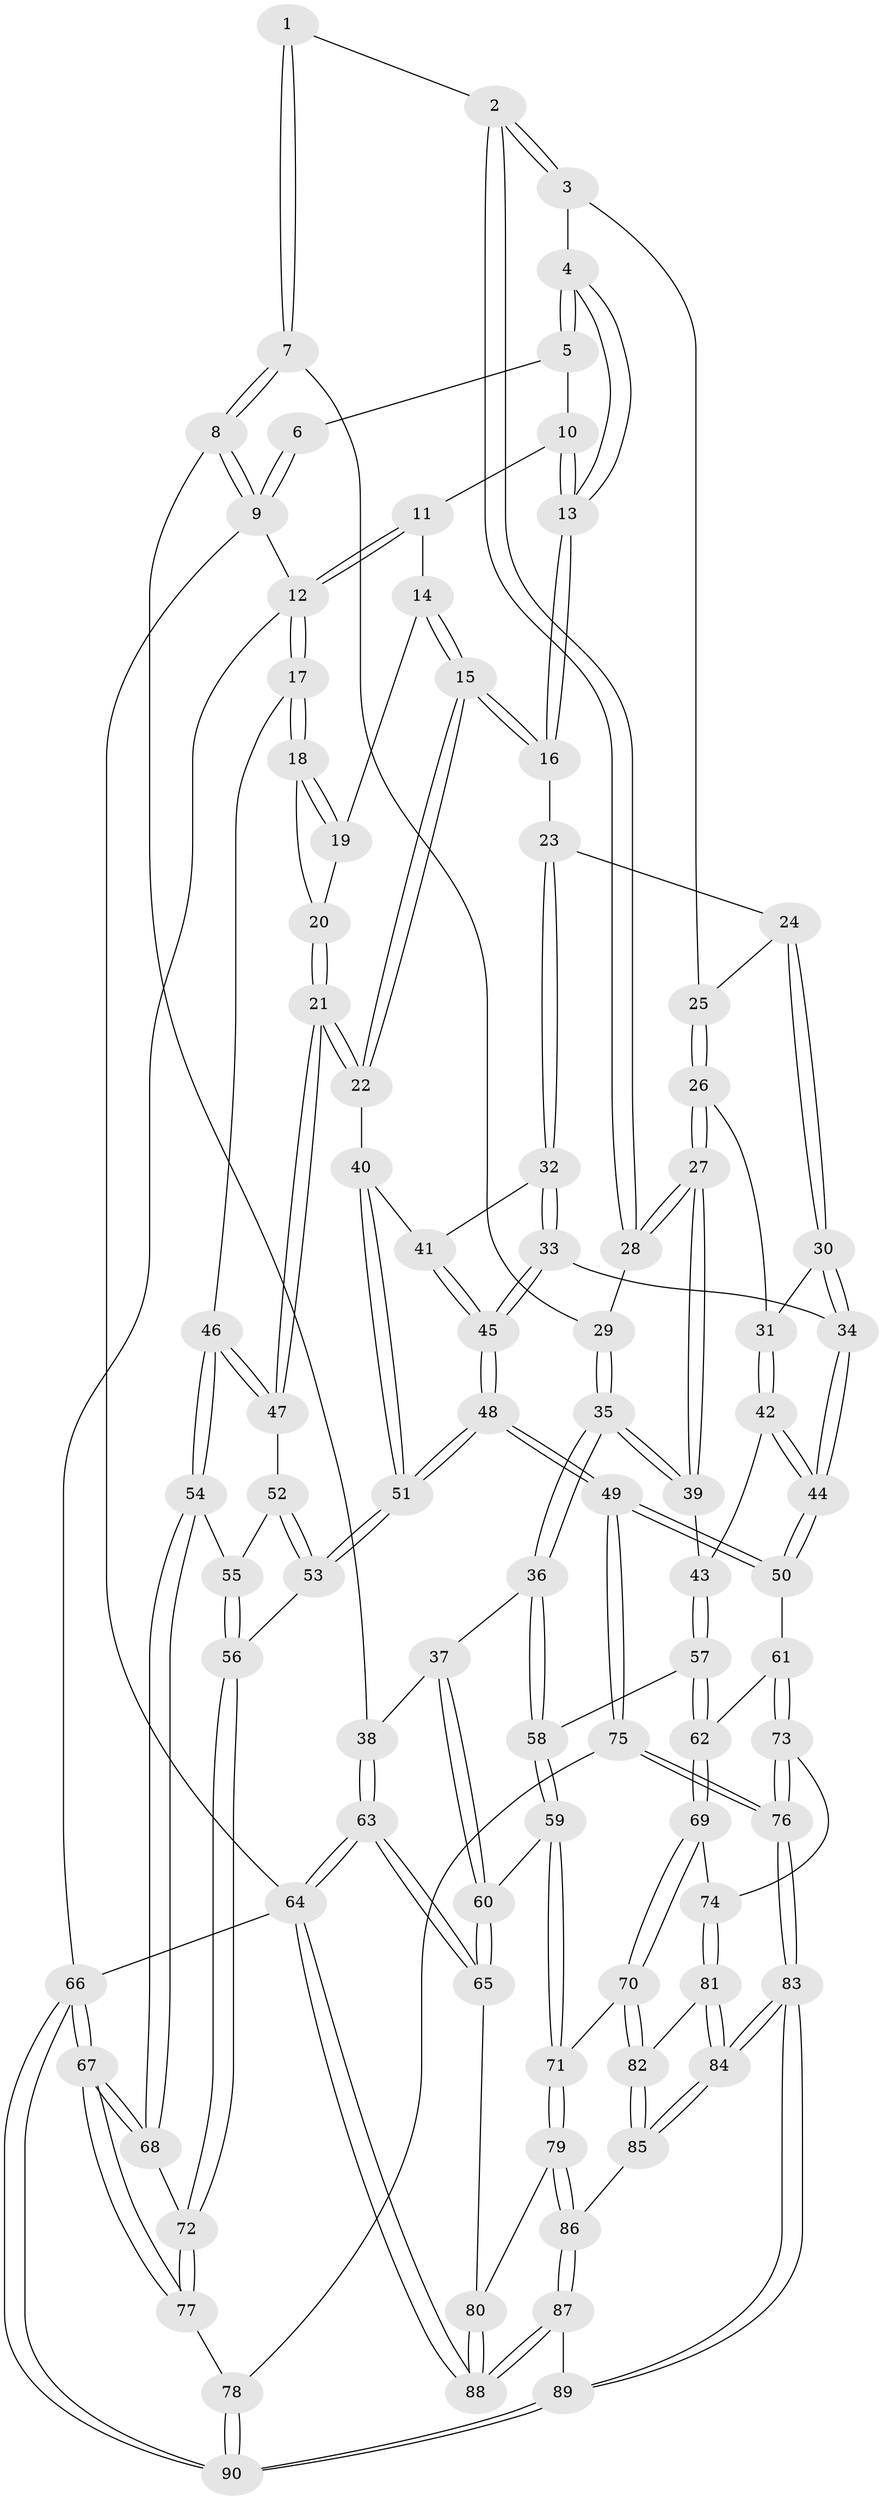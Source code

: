 // coarse degree distribution, {3: 0.16666666666666666, 5: 0.35185185185185186, 2: 0.018518518518518517, 8: 0.018518518518518517, 6: 0.07407407407407407, 4: 0.37037037037037035}
// Generated by graph-tools (version 1.1) at 2025/24/03/03/25 07:24:35]
// undirected, 90 vertices, 222 edges
graph export_dot {
graph [start="1"]
  node [color=gray90,style=filled];
  1 [pos="+0.08774171826275275+0.006203983471564282"];
  2 [pos="+0.29347201199265754+0.1454379007119291"];
  3 [pos="+0.3143515384235132+0.12816641465050724"];
  4 [pos="+0.37381261954437506+0"];
  5 [pos="+0.38066409712186994+0"];
  6 [pos="+0+0"];
  7 [pos="+0.13115436611692222+0.19428636384648892"];
  8 [pos="+0+0.2550696636394818"];
  9 [pos="+0+0"];
  10 [pos="+0.5138119344056415+0"];
  11 [pos="+0.8634014322896839+0"];
  12 [pos="+1+0"];
  13 [pos="+0.6130718719624264+0.18731401369856251"];
  14 [pos="+0.7631164259326434+0.09609957797314314"];
  15 [pos="+0.6841547020663721+0.2123564523212577"];
  16 [pos="+0.6311036630749942+0.20215863347856786"];
  17 [pos="+1+0.29262092713545274"];
  18 [pos="+1+0.2703600565151621"];
  19 [pos="+0.8908098004983593+0.1945047372637674"];
  20 [pos="+0.8596932783724309+0.31582934189299766"];
  21 [pos="+0.7973204443738748+0.34363024389344277"];
  22 [pos="+0.694133924317953+0.2640522983224347"];
  23 [pos="+0.4943528926005314+0.25246960480152186"];
  24 [pos="+0.4625959856166656+0.2541085245973291"];
  25 [pos="+0.3736647448299277+0.18529439566291037"];
  26 [pos="+0.3885124316313876+0.340164745442393"];
  27 [pos="+0.32715281398222984+0.33923713660431276"];
  28 [pos="+0.2904028953257231+0.14846132058920136"];
  29 [pos="+0.1773468142204048+0.20307678519954556"];
  30 [pos="+0.42994440383369575+0.33794933497271457"];
  31 [pos="+0.40836515094887105+0.34512120491020876"];
  32 [pos="+0.5187559761020238+0.3647507960415103"];
  33 [pos="+0.5150620407427647+0.367136710623809"];
  34 [pos="+0.4821121843630826+0.37979326237981803"];
  35 [pos="+0.19037717039066057+0.4480940171021632"];
  36 [pos="+0.1826224223060641+0.4526102685239813"];
  37 [pos="+0.17688343419795957+0.45566533314504226"];
  38 [pos="+0+0.34192822693146036"];
  39 [pos="+0.24587283873676322+0.4505104243554549"];
  40 [pos="+0.6578166755793098+0.32523156509324236"];
  41 [pos="+0.5469584878697314+0.3614889199318685"];
  42 [pos="+0.3820020219678729+0.5119885627802594"];
  43 [pos="+0.29946886458368044+0.48102784255634845"];
  44 [pos="+0.4460952281193622+0.556286462241465"];
  45 [pos="+0.5567607363436226+0.47898168973976774"];
  46 [pos="+1+0.4101748559207161"];
  47 [pos="+0.8253322106066546+0.40949101234190105"];
  48 [pos="+0.5883004715374598+0.6172231083893915"];
  49 [pos="+0.5460759001321731+0.6338134763303016"];
  50 [pos="+0.49275323017156303+0.6152319132747177"];
  51 [pos="+0.6139641539101358+0.609771855665414"];
  52 [pos="+0.8168859250397748+0.4575113030004907"];
  53 [pos="+0.7170988819960288+0.6231779891334084"];
  54 [pos="+1+0.5425406056636937"];
  55 [pos="+0.931092246701994+0.5126460553106994"];
  56 [pos="+0.7356677751035772+0.6365471779890017"];
  57 [pos="+0.26689985439461206+0.6243055939927137"];
  58 [pos="+0.2656360473949467+0.6244846055382484"];
  59 [pos="+0.11516804364025453+0.6722489945769369"];
  60 [pos="+0.1047889770004625+0.6661827564436441"];
  61 [pos="+0.3942959283613348+0.6667365048893372"];
  62 [pos="+0.37999783210937527+0.6722779482995735"];
  63 [pos="+0+0.7387249097531807"];
  64 [pos="+0+1"];
  65 [pos="+0+0.7381010071520085"];
  66 [pos="+1+1"];
  67 [pos="+1+1"];
  68 [pos="+1+0.6756851454877422"];
  69 [pos="+0.291779410295805+0.741691244724786"];
  70 [pos="+0.2666853026751273+0.7492073837144108"];
  71 [pos="+0.19078786263697012+0.7436997603994462"];
  72 [pos="+0.7758329282138171+0.6709204349303988"];
  73 [pos="+0.37446653265500396+0.8180688996283351"];
  74 [pos="+0.3254092593463951+0.7862876748691592"];
  75 [pos="+0.5309063765382707+0.8532955419751547"];
  76 [pos="+0.4478365419078988+0.9331129826112385"];
  77 [pos="+0.7888008922852736+0.8404496092400898"];
  78 [pos="+0.6817275136132586+0.9254068319644879"];
  79 [pos="+0.1742378500222512+0.9111883399532872"];
  80 [pos="+0.040979439056569256+0.8608363000044476"];
  81 [pos="+0.32972630940758507+0.846257387094014"];
  82 [pos="+0.2838775129219967+0.8314712472802903"];
  83 [pos="+0.4424357821996265+0.9408574627322867"];
  84 [pos="+0.3955699294028613+0.9194260345840483"];
  85 [pos="+0.2623696494789978+0.8919410563599649"];
  86 [pos="+0.17843795394266918+0.9189831480699255"];
  87 [pos="+0.16845285950347974+1"];
  88 [pos="+0.13819963342610067+1"];
  89 [pos="+0.39845002254843104+1"];
  90 [pos="+0.7505240862556131+1"];
  1 -- 2;
  1 -- 7;
  1 -- 7;
  2 -- 3;
  2 -- 3;
  2 -- 28;
  2 -- 28;
  3 -- 4;
  3 -- 25;
  4 -- 5;
  4 -- 5;
  4 -- 13;
  4 -- 13;
  5 -- 6;
  5 -- 10;
  6 -- 9;
  6 -- 9;
  7 -- 8;
  7 -- 8;
  7 -- 29;
  8 -- 9;
  8 -- 9;
  8 -- 38;
  9 -- 12;
  9 -- 64;
  10 -- 11;
  10 -- 13;
  10 -- 13;
  11 -- 12;
  11 -- 12;
  11 -- 14;
  12 -- 17;
  12 -- 17;
  12 -- 66;
  13 -- 16;
  13 -- 16;
  14 -- 15;
  14 -- 15;
  14 -- 19;
  15 -- 16;
  15 -- 16;
  15 -- 22;
  15 -- 22;
  16 -- 23;
  17 -- 18;
  17 -- 18;
  17 -- 46;
  18 -- 19;
  18 -- 19;
  18 -- 20;
  19 -- 20;
  20 -- 21;
  20 -- 21;
  21 -- 22;
  21 -- 22;
  21 -- 47;
  21 -- 47;
  22 -- 40;
  23 -- 24;
  23 -- 32;
  23 -- 32;
  24 -- 25;
  24 -- 30;
  24 -- 30;
  25 -- 26;
  25 -- 26;
  26 -- 27;
  26 -- 27;
  26 -- 31;
  27 -- 28;
  27 -- 28;
  27 -- 39;
  27 -- 39;
  28 -- 29;
  29 -- 35;
  29 -- 35;
  30 -- 31;
  30 -- 34;
  30 -- 34;
  31 -- 42;
  31 -- 42;
  32 -- 33;
  32 -- 33;
  32 -- 41;
  33 -- 34;
  33 -- 45;
  33 -- 45;
  34 -- 44;
  34 -- 44;
  35 -- 36;
  35 -- 36;
  35 -- 39;
  35 -- 39;
  36 -- 37;
  36 -- 58;
  36 -- 58;
  37 -- 38;
  37 -- 60;
  37 -- 60;
  38 -- 63;
  38 -- 63;
  39 -- 43;
  40 -- 41;
  40 -- 51;
  40 -- 51;
  41 -- 45;
  41 -- 45;
  42 -- 43;
  42 -- 44;
  42 -- 44;
  43 -- 57;
  43 -- 57;
  44 -- 50;
  44 -- 50;
  45 -- 48;
  45 -- 48;
  46 -- 47;
  46 -- 47;
  46 -- 54;
  46 -- 54;
  47 -- 52;
  48 -- 49;
  48 -- 49;
  48 -- 51;
  48 -- 51;
  49 -- 50;
  49 -- 50;
  49 -- 75;
  49 -- 75;
  50 -- 61;
  51 -- 53;
  51 -- 53;
  52 -- 53;
  52 -- 53;
  52 -- 55;
  53 -- 56;
  54 -- 55;
  54 -- 68;
  54 -- 68;
  55 -- 56;
  55 -- 56;
  56 -- 72;
  56 -- 72;
  57 -- 58;
  57 -- 62;
  57 -- 62;
  58 -- 59;
  58 -- 59;
  59 -- 60;
  59 -- 71;
  59 -- 71;
  60 -- 65;
  60 -- 65;
  61 -- 62;
  61 -- 73;
  61 -- 73;
  62 -- 69;
  62 -- 69;
  63 -- 64;
  63 -- 64;
  63 -- 65;
  63 -- 65;
  64 -- 88;
  64 -- 88;
  64 -- 66;
  65 -- 80;
  66 -- 67;
  66 -- 67;
  66 -- 90;
  66 -- 90;
  67 -- 68;
  67 -- 68;
  67 -- 77;
  67 -- 77;
  68 -- 72;
  69 -- 70;
  69 -- 70;
  69 -- 74;
  70 -- 71;
  70 -- 82;
  70 -- 82;
  71 -- 79;
  71 -- 79;
  72 -- 77;
  72 -- 77;
  73 -- 74;
  73 -- 76;
  73 -- 76;
  74 -- 81;
  74 -- 81;
  75 -- 76;
  75 -- 76;
  75 -- 78;
  76 -- 83;
  76 -- 83;
  77 -- 78;
  78 -- 90;
  78 -- 90;
  79 -- 80;
  79 -- 86;
  79 -- 86;
  80 -- 88;
  80 -- 88;
  81 -- 82;
  81 -- 84;
  81 -- 84;
  82 -- 85;
  82 -- 85;
  83 -- 84;
  83 -- 84;
  83 -- 89;
  83 -- 89;
  84 -- 85;
  84 -- 85;
  85 -- 86;
  86 -- 87;
  86 -- 87;
  87 -- 88;
  87 -- 88;
  87 -- 89;
  89 -- 90;
  89 -- 90;
}

